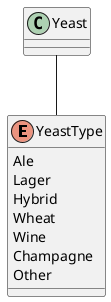 @startuml
Enum "YeastType" {
    Ale
    Lager
    Hybrid
    Wheat
    Wine
    Champagne
    Other
}


Yeast -- YeastType
@enduml